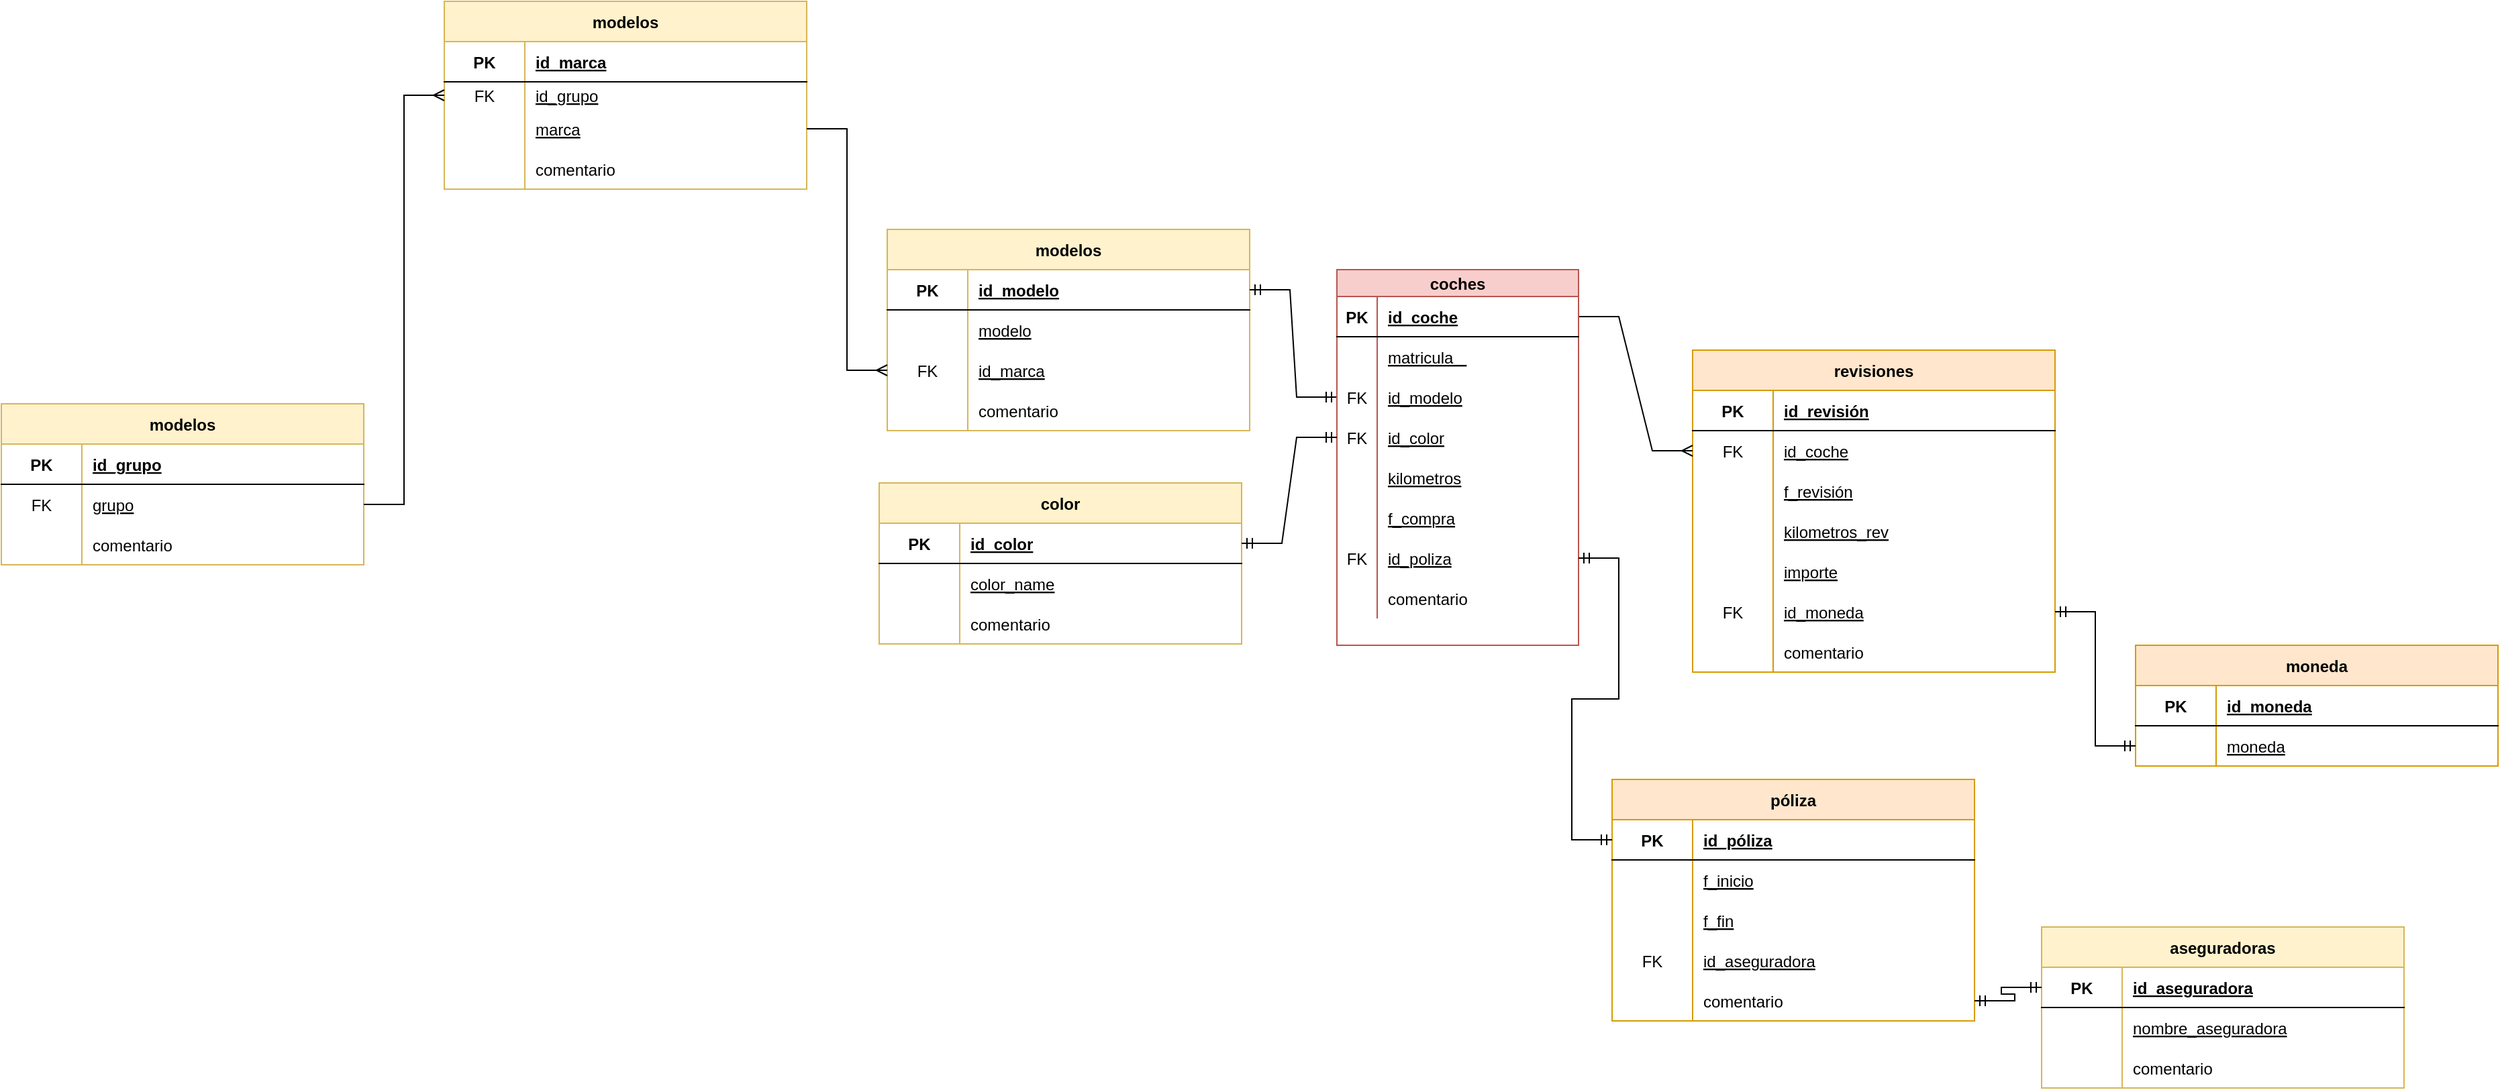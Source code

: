 <mxfile version="20.2.3" type="device"><diagram name="Copia de Normalizacion" id="_WmkuOKnKhJWioR3ZIyL"><mxGraphModel dx="2793" dy="1038" grid="1" gridSize="10" guides="1" tooltips="1" connect="1" arrows="1" fold="1" page="1" pageScale="1" pageWidth="827" pageHeight="1169" math="0" shadow="0"><root><mxCell id="mgACLLp7ZArKZGcDzGHT-0"/><mxCell id="mgACLLp7ZArKZGcDzGHT-1" parent="mgACLLp7ZArKZGcDzGHT-0"/><mxCell id="L0XKoTTrSOdQUF6mtFvi-30" value="color" style="shape=table;startSize=30;container=1;collapsible=1;childLayout=tableLayout;fixedRows=1;rowLines=0;fontStyle=1;align=center;resizeLast=1;fillColor=#fff2cc;strokeColor=#d6b656;" parent="mgACLLp7ZArKZGcDzGHT-1" vertex="1"><mxGeometry x="144" y="509" width="270" height="120" as="geometry"/></mxCell><mxCell id="L0XKoTTrSOdQUF6mtFvi-34" value="" style="shape=tableRow;horizontal=0;startSize=0;swimlaneHead=0;swimlaneBody=0;fillColor=none;collapsible=0;dropTarget=0;points=[[0,0.5],[1,0.5]];portConstraint=eastwest;top=0;left=0;right=0;bottom=1;" parent="L0XKoTTrSOdQUF6mtFvi-30" vertex="1"><mxGeometry y="30" width="270" height="30" as="geometry"/></mxCell><mxCell id="L0XKoTTrSOdQUF6mtFvi-35" value="PK" style="shape=partialRectangle;connectable=0;fillColor=none;top=0;left=0;bottom=0;right=0;fontStyle=1;overflow=hidden;" parent="L0XKoTTrSOdQUF6mtFvi-34" vertex="1"><mxGeometry width="60" height="30" as="geometry"><mxRectangle width="60" height="30" as="alternateBounds"/></mxGeometry></mxCell><mxCell id="L0XKoTTrSOdQUF6mtFvi-36" value="id_color" style="shape=partialRectangle;connectable=0;fillColor=none;top=0;left=0;bottom=0;right=0;align=left;spacingLeft=6;fontStyle=5;overflow=hidden;" parent="L0XKoTTrSOdQUF6mtFvi-34" vertex="1"><mxGeometry x="60" width="210" height="30" as="geometry"><mxRectangle width="210" height="30" as="alternateBounds"/></mxGeometry></mxCell><mxCell id="L0XKoTTrSOdQUF6mtFvi-40" value="" style="shape=tableRow;horizontal=0;startSize=0;swimlaneHead=0;swimlaneBody=0;fillColor=none;collapsible=0;dropTarget=0;points=[[0,0.5],[1,0.5]];portConstraint=eastwest;top=0;left=0;right=0;bottom=0;" parent="L0XKoTTrSOdQUF6mtFvi-30" vertex="1"><mxGeometry y="60" width="270" height="30" as="geometry"/></mxCell><mxCell id="L0XKoTTrSOdQUF6mtFvi-41" value="" style="shape=partialRectangle;connectable=0;fillColor=none;top=0;left=0;bottom=0;right=0;editable=1;overflow=hidden;" parent="L0XKoTTrSOdQUF6mtFvi-40" vertex="1"><mxGeometry width="60" height="30" as="geometry"><mxRectangle width="60" height="30" as="alternateBounds"/></mxGeometry></mxCell><mxCell id="L0XKoTTrSOdQUF6mtFvi-42" value="color_name" style="shape=partialRectangle;connectable=0;fillColor=none;top=0;left=0;bottom=0;right=0;align=left;spacingLeft=6;overflow=hidden;fontStyle=4" parent="L0XKoTTrSOdQUF6mtFvi-40" vertex="1"><mxGeometry x="60" width="210" height="30" as="geometry"><mxRectangle width="210" height="30" as="alternateBounds"/></mxGeometry></mxCell><mxCell id="xDDgiWjUsrIMmODp9lIr-46" value="" style="shape=tableRow;horizontal=0;startSize=0;swimlaneHead=0;swimlaneBody=0;fillColor=none;collapsible=0;dropTarget=0;points=[[0,0.5],[1,0.5]];portConstraint=eastwest;top=0;left=0;right=0;bottom=0;" parent="L0XKoTTrSOdQUF6mtFvi-30" vertex="1"><mxGeometry y="90" width="270" height="30" as="geometry"/></mxCell><mxCell id="xDDgiWjUsrIMmODp9lIr-47" value="" style="shape=partialRectangle;connectable=0;fillColor=none;top=0;left=0;bottom=0;right=0;editable=1;overflow=hidden;" parent="xDDgiWjUsrIMmODp9lIr-46" vertex="1"><mxGeometry width="60" height="30" as="geometry"><mxRectangle width="60" height="30" as="alternateBounds"/></mxGeometry></mxCell><mxCell id="xDDgiWjUsrIMmODp9lIr-48" value="comentario" style="shape=partialRectangle;connectable=0;fillColor=none;top=0;left=0;bottom=0;right=0;align=left;spacingLeft=6;overflow=hidden;fontStyle=0" parent="xDDgiWjUsrIMmODp9lIr-46" vertex="1"><mxGeometry x="60" width="210" height="30" as="geometry"><mxRectangle width="210" height="30" as="alternateBounds"/></mxGeometry></mxCell><mxCell id="L0XKoTTrSOdQUF6mtFvi-50" value="modelos" style="shape=table;startSize=30;container=1;collapsible=1;childLayout=tableLayout;fixedRows=1;rowLines=0;fontStyle=1;align=center;resizeLast=1;fillColor=#fff2cc;strokeColor=#d6b656;" parent="mgACLLp7ZArKZGcDzGHT-1" vertex="1"><mxGeometry x="150" y="320" width="270" height="150" as="geometry"/></mxCell><mxCell id="L0XKoTTrSOdQUF6mtFvi-54" value="" style="shape=tableRow;horizontal=0;startSize=0;swimlaneHead=0;swimlaneBody=0;fillColor=none;collapsible=0;dropTarget=0;points=[[0,0.5],[1,0.5]];portConstraint=eastwest;top=0;left=0;right=0;bottom=1;" parent="L0XKoTTrSOdQUF6mtFvi-50" vertex="1"><mxGeometry y="30" width="270" height="30" as="geometry"/></mxCell><mxCell id="L0XKoTTrSOdQUF6mtFvi-55" value="PK" style="shape=partialRectangle;connectable=0;fillColor=none;top=0;left=0;bottom=0;right=0;fontStyle=1;overflow=hidden;" parent="L0XKoTTrSOdQUF6mtFvi-54" vertex="1"><mxGeometry width="60" height="30" as="geometry"><mxRectangle width="60" height="30" as="alternateBounds"/></mxGeometry></mxCell><mxCell id="L0XKoTTrSOdQUF6mtFvi-56" value="id_modelo" style="shape=partialRectangle;connectable=0;fillColor=none;top=0;left=0;bottom=0;right=0;align=left;spacingLeft=6;fontStyle=5;overflow=hidden;" parent="L0XKoTTrSOdQUF6mtFvi-54" vertex="1"><mxGeometry x="60" width="210" height="30" as="geometry"><mxRectangle width="210" height="30" as="alternateBounds"/></mxGeometry></mxCell><mxCell id="xDDgiWjUsrIMmODp9lIr-20" value="" style="shape=tableRow;horizontal=0;startSize=0;swimlaneHead=0;swimlaneBody=0;fillColor=none;collapsible=0;dropTarget=0;points=[[0,0.5],[1,0.5]];portConstraint=eastwest;top=0;left=0;right=0;bottom=0;" parent="L0XKoTTrSOdQUF6mtFvi-50" vertex="1"><mxGeometry y="60" width="270" height="30" as="geometry"/></mxCell><mxCell id="xDDgiWjUsrIMmODp9lIr-21" value="" style="shape=partialRectangle;connectable=0;fillColor=none;top=0;left=0;bottom=0;right=0;editable=1;overflow=hidden;" parent="xDDgiWjUsrIMmODp9lIr-20" vertex="1"><mxGeometry width="60" height="30" as="geometry"><mxRectangle width="60" height="30" as="alternateBounds"/></mxGeometry></mxCell><mxCell id="xDDgiWjUsrIMmODp9lIr-22" value="modelo" style="shape=partialRectangle;connectable=0;fillColor=none;top=0;left=0;bottom=0;right=0;align=left;spacingLeft=6;overflow=hidden;fontStyle=4" parent="xDDgiWjUsrIMmODp9lIr-20" vertex="1"><mxGeometry x="60" width="210" height="30" as="geometry"><mxRectangle width="210" height="30" as="alternateBounds"/></mxGeometry></mxCell><mxCell id="L0XKoTTrSOdQUF6mtFvi-60" value="" style="shape=tableRow;horizontal=0;startSize=0;swimlaneHead=0;swimlaneBody=0;fillColor=none;collapsible=0;dropTarget=0;points=[[0,0.5],[1,0.5]];portConstraint=eastwest;top=0;left=0;right=0;bottom=0;" parent="L0XKoTTrSOdQUF6mtFvi-50" vertex="1"><mxGeometry y="90" width="270" height="30" as="geometry"/></mxCell><mxCell id="L0XKoTTrSOdQUF6mtFvi-61" value="FK" style="shape=partialRectangle;connectable=0;fillColor=none;top=0;left=0;bottom=0;right=0;editable=1;overflow=hidden;" parent="L0XKoTTrSOdQUF6mtFvi-60" vertex="1"><mxGeometry width="60" height="30" as="geometry"><mxRectangle width="60" height="30" as="alternateBounds"/></mxGeometry></mxCell><mxCell id="L0XKoTTrSOdQUF6mtFvi-62" value="id_marca" style="shape=partialRectangle;connectable=0;fillColor=none;top=0;left=0;bottom=0;right=0;align=left;spacingLeft=6;overflow=hidden;fontStyle=4" parent="L0XKoTTrSOdQUF6mtFvi-60" vertex="1"><mxGeometry x="60" width="210" height="30" as="geometry"><mxRectangle width="210" height="30" as="alternateBounds"/></mxGeometry></mxCell><mxCell id="L0XKoTTrSOdQUF6mtFvi-63" value="" style="shape=tableRow;horizontal=0;startSize=0;swimlaneHead=0;swimlaneBody=0;fillColor=none;collapsible=0;dropTarget=0;points=[[0,0.5],[1,0.5]];portConstraint=eastwest;top=0;left=0;right=0;bottom=0;" parent="L0XKoTTrSOdQUF6mtFvi-50" vertex="1"><mxGeometry y="120" width="270" height="30" as="geometry"/></mxCell><mxCell id="L0XKoTTrSOdQUF6mtFvi-64" value="" style="shape=partialRectangle;connectable=0;fillColor=none;top=0;left=0;bottom=0;right=0;editable=1;overflow=hidden;" parent="L0XKoTTrSOdQUF6mtFvi-63" vertex="1"><mxGeometry width="60" height="30" as="geometry"><mxRectangle width="60" height="30" as="alternateBounds"/></mxGeometry></mxCell><mxCell id="L0XKoTTrSOdQUF6mtFvi-65" value="comentario" style="shape=partialRectangle;connectable=0;fillColor=none;top=0;left=0;bottom=0;right=0;align=left;spacingLeft=6;overflow=hidden;fontStyle=0" parent="L0XKoTTrSOdQUF6mtFvi-63" vertex="1"><mxGeometry x="60" width="210" height="30" as="geometry"><mxRectangle width="210" height="30" as="alternateBounds"/></mxGeometry></mxCell><mxCell id="L0XKoTTrSOdQUF6mtFvi-72" value="revisiones" style="shape=table;startSize=30;container=1;collapsible=1;childLayout=tableLayout;fixedRows=1;rowLines=0;fontStyle=1;align=center;resizeLast=1;fillColor=#ffe6cc;strokeColor=#d79b00;" parent="mgACLLp7ZArKZGcDzGHT-1" vertex="1"><mxGeometry x="750" y="410" width="270" height="240" as="geometry"/></mxCell><mxCell id="L0XKoTTrSOdQUF6mtFvi-76" value="" style="shape=tableRow;horizontal=0;startSize=0;swimlaneHead=0;swimlaneBody=0;fillColor=none;collapsible=0;dropTarget=0;points=[[0,0.5],[1,0.5]];portConstraint=eastwest;top=0;left=0;right=0;bottom=1;" parent="L0XKoTTrSOdQUF6mtFvi-72" vertex="1"><mxGeometry y="30" width="270" height="30" as="geometry"/></mxCell><mxCell id="L0XKoTTrSOdQUF6mtFvi-77" value="PK" style="shape=partialRectangle;connectable=0;fillColor=none;top=0;left=0;bottom=0;right=0;fontStyle=1;overflow=hidden;" parent="L0XKoTTrSOdQUF6mtFvi-76" vertex="1"><mxGeometry width="60" height="30" as="geometry"><mxRectangle width="60" height="30" as="alternateBounds"/></mxGeometry></mxCell><mxCell id="L0XKoTTrSOdQUF6mtFvi-78" value="id_revisión" style="shape=partialRectangle;connectable=0;fillColor=none;top=0;left=0;bottom=0;right=0;align=left;spacingLeft=6;fontStyle=5;overflow=hidden;" parent="L0XKoTTrSOdQUF6mtFvi-76" vertex="1"><mxGeometry x="60" width="210" height="30" as="geometry"><mxRectangle width="210" height="30" as="alternateBounds"/></mxGeometry></mxCell><mxCell id="L0XKoTTrSOdQUF6mtFvi-85" value="" style="shape=tableRow;horizontal=0;startSize=0;swimlaneHead=0;swimlaneBody=0;fillColor=none;collapsible=0;dropTarget=0;points=[[0,0.5],[1,0.5]];portConstraint=eastwest;top=0;left=0;right=0;bottom=0;" parent="L0XKoTTrSOdQUF6mtFvi-72" vertex="1"><mxGeometry y="60" width="270" height="30" as="geometry"/></mxCell><mxCell id="L0XKoTTrSOdQUF6mtFvi-86" value="FK" style="shape=partialRectangle;connectable=0;fillColor=none;top=0;left=0;bottom=0;right=0;editable=1;overflow=hidden;" parent="L0XKoTTrSOdQUF6mtFvi-85" vertex="1"><mxGeometry width="60" height="30" as="geometry"><mxRectangle width="60" height="30" as="alternateBounds"/></mxGeometry></mxCell><mxCell id="L0XKoTTrSOdQUF6mtFvi-87" value="id_coche" style="shape=partialRectangle;connectable=0;fillColor=none;top=0;left=0;bottom=0;right=0;align=left;spacingLeft=6;overflow=hidden;fontStyle=4" parent="L0XKoTTrSOdQUF6mtFvi-85" vertex="1"><mxGeometry x="60" width="210" height="30" as="geometry"><mxRectangle width="210" height="30" as="alternateBounds"/></mxGeometry></mxCell><mxCell id="VM60FO7p7D8QWxrHwOxH-0" value="" style="shape=tableRow;horizontal=0;startSize=0;swimlaneHead=0;swimlaneBody=0;fillColor=none;collapsible=0;dropTarget=0;points=[[0,0.5],[1,0.5]];portConstraint=eastwest;top=0;left=0;right=0;bottom=0;" parent="L0XKoTTrSOdQUF6mtFvi-72" vertex="1"><mxGeometry y="90" width="270" height="30" as="geometry"/></mxCell><mxCell id="VM60FO7p7D8QWxrHwOxH-1" value="" style="shape=partialRectangle;connectable=0;fillColor=none;top=0;left=0;bottom=0;right=0;editable=1;overflow=hidden;" parent="VM60FO7p7D8QWxrHwOxH-0" vertex="1"><mxGeometry width="60" height="30" as="geometry"><mxRectangle width="60" height="30" as="alternateBounds"/></mxGeometry></mxCell><mxCell id="VM60FO7p7D8QWxrHwOxH-2" value="f_revisión" style="shape=partialRectangle;connectable=0;fillColor=none;top=0;left=0;bottom=0;right=0;align=left;spacingLeft=6;overflow=hidden;fontStyle=4" parent="VM60FO7p7D8QWxrHwOxH-0" vertex="1"><mxGeometry x="60" width="210" height="30" as="geometry"><mxRectangle width="210" height="30" as="alternateBounds"/></mxGeometry></mxCell><mxCell id="L0XKoTTrSOdQUF6mtFvi-88" value="" style="shape=tableRow;horizontal=0;startSize=0;swimlaneHead=0;swimlaneBody=0;fillColor=none;collapsible=0;dropTarget=0;points=[[0,0.5],[1,0.5]];portConstraint=eastwest;top=0;left=0;right=0;bottom=0;" parent="L0XKoTTrSOdQUF6mtFvi-72" vertex="1"><mxGeometry y="120" width="270" height="30" as="geometry"/></mxCell><mxCell id="L0XKoTTrSOdQUF6mtFvi-89" value="" style="shape=partialRectangle;connectable=0;fillColor=none;top=0;left=0;bottom=0;right=0;editable=1;overflow=hidden;" parent="L0XKoTTrSOdQUF6mtFvi-88" vertex="1"><mxGeometry width="60" height="30" as="geometry"><mxRectangle width="60" height="30" as="alternateBounds"/></mxGeometry></mxCell><mxCell id="L0XKoTTrSOdQUF6mtFvi-90" value="kilometros_rev" style="shape=partialRectangle;connectable=0;fillColor=none;top=0;left=0;bottom=0;right=0;align=left;spacingLeft=6;overflow=hidden;fontStyle=4" parent="L0XKoTTrSOdQUF6mtFvi-88" vertex="1"><mxGeometry x="60" width="210" height="30" as="geometry"><mxRectangle width="210" height="30" as="alternateBounds"/></mxGeometry></mxCell><mxCell id="x4ZaT8txTzSUb9kKzx9m-49" value="" style="shape=tableRow;horizontal=0;startSize=0;swimlaneHead=0;swimlaneBody=0;fillColor=none;collapsible=0;dropTarget=0;points=[[0,0.5],[1,0.5]];portConstraint=eastwest;top=0;left=0;right=0;bottom=0;" parent="L0XKoTTrSOdQUF6mtFvi-72" vertex="1"><mxGeometry y="150" width="270" height="30" as="geometry"/></mxCell><mxCell id="x4ZaT8txTzSUb9kKzx9m-50" value="" style="shape=partialRectangle;connectable=0;fillColor=none;top=0;left=0;bottom=0;right=0;editable=1;overflow=hidden;" parent="x4ZaT8txTzSUb9kKzx9m-49" vertex="1"><mxGeometry width="60" height="30" as="geometry"><mxRectangle width="60" height="30" as="alternateBounds"/></mxGeometry></mxCell><mxCell id="x4ZaT8txTzSUb9kKzx9m-51" value="importe" style="shape=partialRectangle;connectable=0;fillColor=none;top=0;left=0;bottom=0;right=0;align=left;spacingLeft=6;overflow=hidden;fontStyle=4" parent="x4ZaT8txTzSUb9kKzx9m-49" vertex="1"><mxGeometry x="60" width="210" height="30" as="geometry"><mxRectangle width="210" height="30" as="alternateBounds"/></mxGeometry></mxCell><mxCell id="x4ZaT8txTzSUb9kKzx9m-52" value="" style="shape=tableRow;horizontal=0;startSize=0;swimlaneHead=0;swimlaneBody=0;fillColor=none;collapsible=0;dropTarget=0;points=[[0,0.5],[1,0.5]];portConstraint=eastwest;top=0;left=0;right=0;bottom=0;" parent="L0XKoTTrSOdQUF6mtFvi-72" vertex="1"><mxGeometry y="180" width="270" height="30" as="geometry"/></mxCell><mxCell id="x4ZaT8txTzSUb9kKzx9m-53" value="FK" style="shape=partialRectangle;connectable=0;fillColor=none;top=0;left=0;bottom=0;right=0;editable=1;overflow=hidden;" parent="x4ZaT8txTzSUb9kKzx9m-52" vertex="1"><mxGeometry width="60" height="30" as="geometry"><mxRectangle width="60" height="30" as="alternateBounds"/></mxGeometry></mxCell><mxCell id="x4ZaT8txTzSUb9kKzx9m-54" value="id_moneda" style="shape=partialRectangle;connectable=0;fillColor=none;top=0;left=0;bottom=0;right=0;align=left;spacingLeft=6;overflow=hidden;fontStyle=4" parent="x4ZaT8txTzSUb9kKzx9m-52" vertex="1"><mxGeometry x="60" width="210" height="30" as="geometry"><mxRectangle width="210" height="30" as="alternateBounds"/></mxGeometry></mxCell><mxCell id="xDDgiWjUsrIMmODp9lIr-55" value="" style="shape=tableRow;horizontal=0;startSize=0;swimlaneHead=0;swimlaneBody=0;fillColor=none;collapsible=0;dropTarget=0;points=[[0,0.5],[1,0.5]];portConstraint=eastwest;top=0;left=0;right=0;bottom=0;" parent="L0XKoTTrSOdQUF6mtFvi-72" vertex="1"><mxGeometry y="210" width="270" height="30" as="geometry"/></mxCell><mxCell id="xDDgiWjUsrIMmODp9lIr-56" value="" style="shape=partialRectangle;connectable=0;fillColor=none;top=0;left=0;bottom=0;right=0;editable=1;overflow=hidden;" parent="xDDgiWjUsrIMmODp9lIr-55" vertex="1"><mxGeometry width="60" height="30" as="geometry"><mxRectangle width="60" height="30" as="alternateBounds"/></mxGeometry></mxCell><mxCell id="xDDgiWjUsrIMmODp9lIr-57" value="comentario" style="shape=partialRectangle;connectable=0;fillColor=none;top=0;left=0;bottom=0;right=0;align=left;spacingLeft=6;overflow=hidden;fontStyle=0" parent="xDDgiWjUsrIMmODp9lIr-55" vertex="1"><mxGeometry x="60" width="210" height="30" as="geometry"><mxRectangle width="210" height="30" as="alternateBounds"/></mxGeometry></mxCell><mxCell id="x4ZaT8txTzSUb9kKzx9m-1" value="póliza" style="shape=table;startSize=30;container=1;collapsible=1;childLayout=tableLayout;fixedRows=1;rowLines=0;fontStyle=1;align=center;resizeLast=1;fillColor=#ffe6cc;strokeColor=#d79b00;" parent="mgACLLp7ZArKZGcDzGHT-1" vertex="1"><mxGeometry x="690" y="730" width="270" height="180" as="geometry"/></mxCell><mxCell id="x4ZaT8txTzSUb9kKzx9m-5" value="" style="shape=tableRow;horizontal=0;startSize=0;swimlaneHead=0;swimlaneBody=0;fillColor=none;collapsible=0;dropTarget=0;points=[[0,0.5],[1,0.5]];portConstraint=eastwest;top=0;left=0;right=0;bottom=1;" parent="x4ZaT8txTzSUb9kKzx9m-1" vertex="1"><mxGeometry y="30" width="270" height="30" as="geometry"/></mxCell><mxCell id="x4ZaT8txTzSUb9kKzx9m-6" value="PK" style="shape=partialRectangle;connectable=0;fillColor=none;top=0;left=0;bottom=0;right=0;fontStyle=1;overflow=hidden;" parent="x4ZaT8txTzSUb9kKzx9m-5" vertex="1"><mxGeometry width="60" height="30" as="geometry"><mxRectangle width="60" height="30" as="alternateBounds"/></mxGeometry></mxCell><mxCell id="x4ZaT8txTzSUb9kKzx9m-7" value="id_póliza" style="shape=partialRectangle;connectable=0;fillColor=none;top=0;left=0;bottom=0;right=0;align=left;spacingLeft=6;fontStyle=5;overflow=hidden;" parent="x4ZaT8txTzSUb9kKzx9m-5" vertex="1"><mxGeometry x="60" width="210" height="30" as="geometry"><mxRectangle width="210" height="30" as="alternateBounds"/></mxGeometry></mxCell><mxCell id="x4ZaT8txTzSUb9kKzx9m-8" value="" style="shape=tableRow;horizontal=0;startSize=0;swimlaneHead=0;swimlaneBody=0;fillColor=none;collapsible=0;dropTarget=0;points=[[0,0.5],[1,0.5]];portConstraint=eastwest;top=0;left=0;right=0;bottom=0;" parent="x4ZaT8txTzSUb9kKzx9m-1" vertex="1"><mxGeometry y="60" width="270" height="30" as="geometry"/></mxCell><mxCell id="x4ZaT8txTzSUb9kKzx9m-9" value="" style="shape=partialRectangle;connectable=0;fillColor=none;top=0;left=0;bottom=0;right=0;editable=1;overflow=hidden;" parent="x4ZaT8txTzSUb9kKzx9m-8" vertex="1"><mxGeometry width="60" height="30" as="geometry"><mxRectangle width="60" height="30" as="alternateBounds"/></mxGeometry></mxCell><mxCell id="x4ZaT8txTzSUb9kKzx9m-10" value="f_inicio" style="shape=partialRectangle;connectable=0;fillColor=none;top=0;left=0;bottom=0;right=0;align=left;spacingLeft=6;overflow=hidden;fontStyle=4" parent="x4ZaT8txTzSUb9kKzx9m-8" vertex="1"><mxGeometry x="60" width="210" height="30" as="geometry"><mxRectangle width="210" height="30" as="alternateBounds"/></mxGeometry></mxCell><mxCell id="x4ZaT8txTzSUb9kKzx9m-11" value="" style="shape=tableRow;horizontal=0;startSize=0;swimlaneHead=0;swimlaneBody=0;fillColor=none;collapsible=0;dropTarget=0;points=[[0,0.5],[1,0.5]];portConstraint=eastwest;top=0;left=0;right=0;bottom=0;" parent="x4ZaT8txTzSUb9kKzx9m-1" vertex="1"><mxGeometry y="90" width="270" height="30" as="geometry"/></mxCell><mxCell id="x4ZaT8txTzSUb9kKzx9m-12" value="" style="shape=partialRectangle;connectable=0;fillColor=none;top=0;left=0;bottom=0;right=0;editable=1;overflow=hidden;" parent="x4ZaT8txTzSUb9kKzx9m-11" vertex="1"><mxGeometry width="60" height="30" as="geometry"><mxRectangle width="60" height="30" as="alternateBounds"/></mxGeometry></mxCell><mxCell id="x4ZaT8txTzSUb9kKzx9m-13" value="f_fin" style="shape=partialRectangle;connectable=0;fillColor=none;top=0;left=0;bottom=0;right=0;align=left;spacingLeft=6;overflow=hidden;fontStyle=4" parent="x4ZaT8txTzSUb9kKzx9m-11" vertex="1"><mxGeometry x="60" width="210" height="30" as="geometry"><mxRectangle width="210" height="30" as="alternateBounds"/></mxGeometry></mxCell><mxCell id="xDDgiWjUsrIMmODp9lIr-49" value="" style="shape=tableRow;horizontal=0;startSize=0;swimlaneHead=0;swimlaneBody=0;fillColor=none;collapsible=0;dropTarget=0;points=[[0,0.5],[1,0.5]];portConstraint=eastwest;top=0;left=0;right=0;bottom=0;" parent="x4ZaT8txTzSUb9kKzx9m-1" vertex="1"><mxGeometry y="120" width="270" height="30" as="geometry"/></mxCell><mxCell id="xDDgiWjUsrIMmODp9lIr-50" value="FK" style="shape=partialRectangle;connectable=0;fillColor=none;top=0;left=0;bottom=0;right=0;editable=1;overflow=hidden;" parent="xDDgiWjUsrIMmODp9lIr-49" vertex="1"><mxGeometry width="60" height="30" as="geometry"><mxRectangle width="60" height="30" as="alternateBounds"/></mxGeometry></mxCell><mxCell id="xDDgiWjUsrIMmODp9lIr-51" value="id_aseguradora" style="shape=partialRectangle;connectable=0;fillColor=none;top=0;left=0;bottom=0;right=0;align=left;spacingLeft=6;overflow=hidden;fontStyle=4" parent="xDDgiWjUsrIMmODp9lIr-49" vertex="1"><mxGeometry x="60" width="210" height="30" as="geometry"><mxRectangle width="210" height="30" as="alternateBounds"/></mxGeometry></mxCell><mxCell id="x4ZaT8txTzSUb9kKzx9m-14" value="" style="shape=tableRow;horizontal=0;startSize=0;swimlaneHead=0;swimlaneBody=0;fillColor=none;collapsible=0;dropTarget=0;points=[[0,0.5],[1,0.5]];portConstraint=eastwest;top=0;left=0;right=0;bottom=0;" parent="x4ZaT8txTzSUb9kKzx9m-1" vertex="1"><mxGeometry y="150" width="270" height="30" as="geometry"/></mxCell><mxCell id="x4ZaT8txTzSUb9kKzx9m-15" value="" style="shape=partialRectangle;connectable=0;fillColor=none;top=0;left=0;bottom=0;right=0;editable=1;overflow=hidden;" parent="x4ZaT8txTzSUb9kKzx9m-14" vertex="1"><mxGeometry width="60" height="30" as="geometry"><mxRectangle width="60" height="30" as="alternateBounds"/></mxGeometry></mxCell><mxCell id="x4ZaT8txTzSUb9kKzx9m-16" value="comentario" style="shape=partialRectangle;connectable=0;fillColor=none;top=0;left=0;bottom=0;right=0;align=left;spacingLeft=6;overflow=hidden;fontStyle=0" parent="x4ZaT8txTzSUb9kKzx9m-14" vertex="1"><mxGeometry x="60" width="210" height="30" as="geometry"><mxRectangle width="210" height="30" as="alternateBounds"/></mxGeometry></mxCell><mxCell id="x4ZaT8txTzSUb9kKzx9m-28" value="aseguradoras" style="shape=table;startSize=30;container=1;collapsible=1;childLayout=tableLayout;fixedRows=1;rowLines=0;fontStyle=1;align=center;resizeLast=1;fillColor=#fff2cc;strokeColor=#d6b656;" parent="mgACLLp7ZArKZGcDzGHT-1" vertex="1"><mxGeometry x="1010" y="840" width="270" height="120" as="geometry"/></mxCell><mxCell id="x4ZaT8txTzSUb9kKzx9m-32" value="" style="shape=tableRow;horizontal=0;startSize=0;swimlaneHead=0;swimlaneBody=0;fillColor=none;collapsible=0;dropTarget=0;points=[[0,0.5],[1,0.5]];portConstraint=eastwest;top=0;left=0;right=0;bottom=1;" parent="x4ZaT8txTzSUb9kKzx9m-28" vertex="1"><mxGeometry y="30" width="270" height="30" as="geometry"/></mxCell><mxCell id="x4ZaT8txTzSUb9kKzx9m-33" value="PK" style="shape=partialRectangle;connectable=0;fillColor=none;top=0;left=0;bottom=0;right=0;fontStyle=1;overflow=hidden;" parent="x4ZaT8txTzSUb9kKzx9m-32" vertex="1"><mxGeometry width="60" height="30" as="geometry"><mxRectangle width="60" height="30" as="alternateBounds"/></mxGeometry></mxCell><mxCell id="x4ZaT8txTzSUb9kKzx9m-34" value="id_aseguradora" style="shape=partialRectangle;connectable=0;fillColor=none;top=0;left=0;bottom=0;right=0;align=left;spacingLeft=6;fontStyle=5;overflow=hidden;" parent="x4ZaT8txTzSUb9kKzx9m-32" vertex="1"><mxGeometry x="60" width="210" height="30" as="geometry"><mxRectangle width="210" height="30" as="alternateBounds"/></mxGeometry></mxCell><mxCell id="x4ZaT8txTzSUb9kKzx9m-35" value="" style="shape=tableRow;horizontal=0;startSize=0;swimlaneHead=0;swimlaneBody=0;fillColor=none;collapsible=0;dropTarget=0;points=[[0,0.5],[1,0.5]];portConstraint=eastwest;top=0;left=0;right=0;bottom=0;" parent="x4ZaT8txTzSUb9kKzx9m-28" vertex="1"><mxGeometry y="60" width="270" height="30" as="geometry"/></mxCell><mxCell id="x4ZaT8txTzSUb9kKzx9m-36" value="" style="shape=partialRectangle;connectable=0;fillColor=none;top=0;left=0;bottom=0;right=0;editable=1;overflow=hidden;" parent="x4ZaT8txTzSUb9kKzx9m-35" vertex="1"><mxGeometry width="60" height="30" as="geometry"><mxRectangle width="60" height="30" as="alternateBounds"/></mxGeometry></mxCell><mxCell id="x4ZaT8txTzSUb9kKzx9m-37" value="nombre_aseguradora" style="shape=partialRectangle;connectable=0;fillColor=none;top=0;left=0;bottom=0;right=0;align=left;spacingLeft=6;overflow=hidden;fontStyle=4" parent="x4ZaT8txTzSUb9kKzx9m-35" vertex="1"><mxGeometry x="60" width="210" height="30" as="geometry"><mxRectangle width="210" height="30" as="alternateBounds"/></mxGeometry></mxCell><mxCell id="xDDgiWjUsrIMmODp9lIr-61" value="" style="shape=tableRow;horizontal=0;startSize=0;swimlaneHead=0;swimlaneBody=0;fillColor=none;collapsible=0;dropTarget=0;points=[[0,0.5],[1,0.5]];portConstraint=eastwest;top=0;left=0;right=0;bottom=0;" parent="x4ZaT8txTzSUb9kKzx9m-28" vertex="1"><mxGeometry y="90" width="270" height="30" as="geometry"/></mxCell><mxCell id="xDDgiWjUsrIMmODp9lIr-62" value="" style="shape=partialRectangle;connectable=0;fillColor=none;top=0;left=0;bottom=0;right=0;editable=1;overflow=hidden;" parent="xDDgiWjUsrIMmODp9lIr-61" vertex="1"><mxGeometry width="60" height="30" as="geometry"><mxRectangle width="60" height="30" as="alternateBounds"/></mxGeometry></mxCell><mxCell id="xDDgiWjUsrIMmODp9lIr-63" value="comentario" style="shape=partialRectangle;connectable=0;fillColor=none;top=0;left=0;bottom=0;right=0;align=left;spacingLeft=6;overflow=hidden;fontStyle=0" parent="xDDgiWjUsrIMmODp9lIr-61" vertex="1"><mxGeometry x="60" width="210" height="30" as="geometry"><mxRectangle width="210" height="30" as="alternateBounds"/></mxGeometry></mxCell><mxCell id="x4ZaT8txTzSUb9kKzx9m-61" value="moneda" style="shape=table;startSize=30;container=1;collapsible=1;childLayout=tableLayout;fixedRows=1;rowLines=0;fontStyle=1;align=center;resizeLast=1;fillColor=#ffe6cc;strokeColor=#d79b00;" parent="mgACLLp7ZArKZGcDzGHT-1" vertex="1"><mxGeometry x="1080" y="630" width="270" height="90" as="geometry"/></mxCell><mxCell id="x4ZaT8txTzSUb9kKzx9m-62" value="" style="shape=tableRow;horizontal=0;startSize=0;swimlaneHead=0;swimlaneBody=0;fillColor=none;collapsible=0;dropTarget=0;points=[[0,0.5],[1,0.5]];portConstraint=eastwest;top=0;left=0;right=0;bottom=1;" parent="x4ZaT8txTzSUb9kKzx9m-61" vertex="1"><mxGeometry y="30" width="270" height="30" as="geometry"/></mxCell><mxCell id="x4ZaT8txTzSUb9kKzx9m-63" value="PK" style="shape=partialRectangle;connectable=0;fillColor=none;top=0;left=0;bottom=0;right=0;fontStyle=1;overflow=hidden;" parent="x4ZaT8txTzSUb9kKzx9m-62" vertex="1"><mxGeometry width="60" height="30" as="geometry"><mxRectangle width="60" height="30" as="alternateBounds"/></mxGeometry></mxCell><mxCell id="x4ZaT8txTzSUb9kKzx9m-64" value="id_moneda" style="shape=partialRectangle;connectable=0;fillColor=none;top=0;left=0;bottom=0;right=0;align=left;spacingLeft=6;fontStyle=5;overflow=hidden;" parent="x4ZaT8txTzSUb9kKzx9m-62" vertex="1"><mxGeometry x="60" width="210" height="30" as="geometry"><mxRectangle width="210" height="30" as="alternateBounds"/></mxGeometry></mxCell><mxCell id="x4ZaT8txTzSUb9kKzx9m-65" value="" style="shape=tableRow;horizontal=0;startSize=0;swimlaneHead=0;swimlaneBody=0;fillColor=none;collapsible=0;dropTarget=0;points=[[0,0.5],[1,0.5]];portConstraint=eastwest;top=0;left=0;right=0;bottom=0;" parent="x4ZaT8txTzSUb9kKzx9m-61" vertex="1"><mxGeometry y="60" width="270" height="30" as="geometry"/></mxCell><mxCell id="x4ZaT8txTzSUb9kKzx9m-66" value="" style="shape=partialRectangle;connectable=0;fillColor=none;top=0;left=0;bottom=0;right=0;editable=1;overflow=hidden;" parent="x4ZaT8txTzSUb9kKzx9m-65" vertex="1"><mxGeometry width="60" height="30" as="geometry"><mxRectangle width="60" height="30" as="alternateBounds"/></mxGeometry></mxCell><mxCell id="x4ZaT8txTzSUb9kKzx9m-67" value="moneda" style="shape=partialRectangle;connectable=0;fillColor=none;top=0;left=0;bottom=0;right=0;align=left;spacingLeft=6;overflow=hidden;fontStyle=4" parent="x4ZaT8txTzSUb9kKzx9m-65" vertex="1"><mxGeometry x="60" width="210" height="30" as="geometry"><mxRectangle width="210" height="30" as="alternateBounds"/></mxGeometry></mxCell><mxCell id="x4ZaT8txTzSUb9kKzx9m-92" value="" style="shape=tableRow;horizontal=0;startSize=0;swimlaneHead=0;swimlaneBody=0;fillColor=none;collapsible=0;dropTarget=0;points=[[0,0.5],[1,0.5]];portConstraint=eastwest;top=0;left=0;right=0;bottom=0;" parent="mgACLLp7ZArKZGcDzGHT-1" vertex="1"><mxGeometry x="440" y="554" width="270" height="30" as="geometry"/></mxCell><mxCell id="x4ZaT8txTzSUb9kKzx9m-95" value="" style="shape=tableRow;horizontal=0;startSize=0;swimlaneHead=0;swimlaneBody=0;fillColor=none;collapsible=0;dropTarget=0;points=[[0,0.5],[1,0.5]];portConstraint=eastwest;top=0;left=0;right=0;bottom=0;" parent="mgACLLp7ZArKZGcDzGHT-1" vertex="1"><mxGeometry x="440" y="530" width="270" height="30" as="geometry"/></mxCell><mxCell id="x4ZaT8txTzSUb9kKzx9m-125" value="" style="edgeStyle=entityRelationEdgeStyle;fontSize=12;html=1;endArrow=ERmandOne;startArrow=ERmandOne;rounded=0;exitX=1;exitY=0.5;exitDx=0;exitDy=0;" parent="mgACLLp7ZArKZGcDzGHT-1" source="x4ZaT8txTzSUb9kKzx9m-14" target="x4ZaT8txTzSUb9kKzx9m-32" edge="1"><mxGeometry width="100" height="100" relative="1" as="geometry"><mxPoint x="1080" y="870" as="sourcePoint"/><mxPoint x="1180" y="770" as="targetPoint"/></mxGeometry></mxCell><mxCell id="x4ZaT8txTzSUb9kKzx9m-127" value="" style="edgeStyle=entityRelationEdgeStyle;fontSize=12;html=1;endArrow=ERmandOne;startArrow=ERmandOne;rounded=0;entryX=1;entryY=0.5;entryDx=0;entryDy=0;exitX=0;exitY=0.5;exitDx=0;exitDy=0;" parent="mgACLLp7ZArKZGcDzGHT-1" source="x4ZaT8txTzSUb9kKzx9m-65" target="x4ZaT8txTzSUb9kKzx9m-52" edge="1"><mxGeometry width="100" height="100" relative="1" as="geometry"><mxPoint x="1190" y="600" as="sourcePoint"/><mxPoint x="1290" y="500" as="targetPoint"/></mxGeometry></mxCell><mxCell id="x4ZaT8txTzSUb9kKzx9m-130" value="" style="edgeStyle=entityRelationEdgeStyle;fontSize=12;html=1;endArrow=ERmany;rounded=0;entryX=0;entryY=0.5;entryDx=0;entryDy=0;exitX=1;exitY=0.5;exitDx=0;exitDy=0;" parent="mgACLLp7ZArKZGcDzGHT-1" source="VM60FO7p7D8QWxrHwOxH-7" target="L0XKoTTrSOdQUF6mtFvi-85" edge="1"><mxGeometry width="100" height="100" relative="1" as="geometry"><mxPoint x="710" y="395" as="sourcePoint"/><mxPoint x="810" y="395" as="targetPoint"/></mxGeometry></mxCell><mxCell id="x4ZaT8txTzSUb9kKzx9m-131" value="" style="edgeStyle=entityRelationEdgeStyle;fontSize=12;html=1;endArrow=ERmandOne;startArrow=ERmandOne;rounded=0;entryX=0;entryY=0.5;entryDx=0;entryDy=0;exitX=1;exitY=0.5;exitDx=0;exitDy=0;" parent="mgACLLp7ZArKZGcDzGHT-1" source="L0XKoTTrSOdQUF6mtFvi-54" target="VM60FO7p7D8QWxrHwOxH-13" edge="1"><mxGeometry width="100" height="100" relative="1" as="geometry"><mxPoint x="180" y="915" as="sourcePoint"/><mxPoint x="440" y="425" as="targetPoint"/></mxGeometry></mxCell><mxCell id="VM60FO7p7D8QWxrHwOxH-6" value="coches" style="shape=table;startSize=20;container=1;collapsible=1;childLayout=tableLayout;fixedRows=1;rowLines=0;fontStyle=1;align=center;resizeLast=1;fillColor=#f8cecc;strokeColor=#b85450;" parent="mgACLLp7ZArKZGcDzGHT-1" vertex="1"><mxGeometry x="485" y="350" width="180" height="280" as="geometry"/></mxCell><mxCell id="VM60FO7p7D8QWxrHwOxH-7" value="" style="shape=tableRow;horizontal=0;startSize=0;swimlaneHead=0;swimlaneBody=0;fillColor=none;collapsible=0;dropTarget=0;points=[[0,0.5],[1,0.5]];portConstraint=eastwest;top=0;left=0;right=0;bottom=1;" parent="VM60FO7p7D8QWxrHwOxH-6" vertex="1"><mxGeometry y="20" width="180" height="30" as="geometry"/></mxCell><mxCell id="VM60FO7p7D8QWxrHwOxH-8" value="PK" style="shape=partialRectangle;connectable=0;fillColor=none;top=0;left=0;bottom=0;right=0;fontStyle=1;overflow=hidden;" parent="VM60FO7p7D8QWxrHwOxH-7" vertex="1"><mxGeometry width="30" height="30" as="geometry"><mxRectangle width="30" height="30" as="alternateBounds"/></mxGeometry></mxCell><mxCell id="VM60FO7p7D8QWxrHwOxH-9" value="id_coche" style="shape=partialRectangle;connectable=0;fillColor=none;top=0;left=0;bottom=0;right=0;align=left;spacingLeft=6;fontStyle=5;overflow=hidden;" parent="VM60FO7p7D8QWxrHwOxH-7" vertex="1"><mxGeometry x="30" width="150" height="30" as="geometry"><mxRectangle width="150" height="30" as="alternateBounds"/></mxGeometry></mxCell><mxCell id="VM60FO7p7D8QWxrHwOxH-10" value="" style="shape=tableRow;horizontal=0;startSize=0;swimlaneHead=0;swimlaneBody=0;fillColor=none;collapsible=0;dropTarget=0;points=[[0,0.5],[1,0.5]];portConstraint=eastwest;top=0;left=0;right=0;bottom=0;" parent="VM60FO7p7D8QWxrHwOxH-6" vertex="1"><mxGeometry y="50" width="180" height="30" as="geometry"/></mxCell><mxCell id="VM60FO7p7D8QWxrHwOxH-11" value="" style="shape=partialRectangle;connectable=0;fillColor=none;top=0;left=0;bottom=0;right=0;editable=1;overflow=hidden;" parent="VM60FO7p7D8QWxrHwOxH-10" vertex="1"><mxGeometry width="30" height="30" as="geometry"><mxRectangle width="30" height="30" as="alternateBounds"/></mxGeometry></mxCell><mxCell id="VM60FO7p7D8QWxrHwOxH-12" value="matricula   " style="shape=partialRectangle;connectable=0;fillColor=none;top=0;left=0;bottom=0;right=0;align=left;spacingLeft=6;overflow=hidden;fontStyle=4" parent="VM60FO7p7D8QWxrHwOxH-10" vertex="1"><mxGeometry x="30" width="150" height="30" as="geometry"><mxRectangle width="150" height="30" as="alternateBounds"/></mxGeometry></mxCell><mxCell id="VM60FO7p7D8QWxrHwOxH-13" value="" style="shape=tableRow;horizontal=0;startSize=0;swimlaneHead=0;swimlaneBody=0;fillColor=none;collapsible=0;dropTarget=0;points=[[0,0.5],[1,0.5]];portConstraint=eastwest;top=0;left=0;right=0;bottom=0;" parent="VM60FO7p7D8QWxrHwOxH-6" vertex="1"><mxGeometry y="80" width="180" height="30" as="geometry"/></mxCell><mxCell id="VM60FO7p7D8QWxrHwOxH-14" value="FK" style="shape=partialRectangle;connectable=0;fillColor=none;top=0;left=0;bottom=0;right=0;editable=1;overflow=hidden;" parent="VM60FO7p7D8QWxrHwOxH-13" vertex="1"><mxGeometry width="30" height="30" as="geometry"><mxRectangle width="30" height="30" as="alternateBounds"/></mxGeometry></mxCell><mxCell id="VM60FO7p7D8QWxrHwOxH-15" value="id_modelo" style="shape=partialRectangle;connectable=0;fillColor=none;top=0;left=0;bottom=0;right=0;align=left;spacingLeft=6;overflow=hidden;fontStyle=4" parent="VM60FO7p7D8QWxrHwOxH-13" vertex="1"><mxGeometry x="30" width="150" height="30" as="geometry"><mxRectangle width="150" height="30" as="alternateBounds"/></mxGeometry></mxCell><mxCell id="VM60FO7p7D8QWxrHwOxH-16" value="" style="shape=tableRow;horizontal=0;startSize=0;swimlaneHead=0;swimlaneBody=0;fillColor=none;collapsible=0;dropTarget=0;points=[[0,0.5],[1,0.5]];portConstraint=eastwest;top=0;left=0;right=0;bottom=0;" parent="VM60FO7p7D8QWxrHwOxH-6" vertex="1"><mxGeometry y="110" width="180" height="30" as="geometry"/></mxCell><mxCell id="VM60FO7p7D8QWxrHwOxH-17" value="FK" style="shape=partialRectangle;connectable=0;fillColor=none;top=0;left=0;bottom=0;right=0;editable=1;overflow=hidden;" parent="VM60FO7p7D8QWxrHwOxH-16" vertex="1"><mxGeometry width="30" height="30" as="geometry"><mxRectangle width="30" height="30" as="alternateBounds"/></mxGeometry></mxCell><mxCell id="VM60FO7p7D8QWxrHwOxH-18" value="id_color" style="shape=partialRectangle;connectable=0;fillColor=none;top=0;left=0;bottom=0;right=0;align=left;spacingLeft=6;overflow=hidden;fontStyle=4" parent="VM60FO7p7D8QWxrHwOxH-16" vertex="1"><mxGeometry x="30" width="150" height="30" as="geometry"><mxRectangle width="150" height="30" as="alternateBounds"/></mxGeometry></mxCell><mxCell id="VM60FO7p7D8QWxrHwOxH-19" value="" style="shape=tableRow;horizontal=0;startSize=0;swimlaneHead=0;swimlaneBody=0;fillColor=none;collapsible=0;dropTarget=0;points=[[0,0.5],[1,0.5]];portConstraint=eastwest;top=0;left=0;right=0;bottom=0;" parent="VM60FO7p7D8QWxrHwOxH-6" vertex="1"><mxGeometry y="140" width="180" height="30" as="geometry"/></mxCell><mxCell id="VM60FO7p7D8QWxrHwOxH-20" value="" style="shape=partialRectangle;connectable=0;fillColor=none;top=0;left=0;bottom=0;right=0;editable=1;overflow=hidden;" parent="VM60FO7p7D8QWxrHwOxH-19" vertex="1"><mxGeometry width="30" height="30" as="geometry"><mxRectangle width="30" height="30" as="alternateBounds"/></mxGeometry></mxCell><mxCell id="VM60FO7p7D8QWxrHwOxH-21" value="kilometros" style="shape=partialRectangle;connectable=0;fillColor=none;top=0;left=0;bottom=0;right=0;align=left;spacingLeft=6;overflow=hidden;fontStyle=4" parent="VM60FO7p7D8QWxrHwOxH-19" vertex="1"><mxGeometry x="30" width="150" height="30" as="geometry"><mxRectangle width="150" height="30" as="alternateBounds"/></mxGeometry></mxCell><mxCell id="VM60FO7p7D8QWxrHwOxH-22" value="" style="shape=tableRow;horizontal=0;startSize=0;swimlaneHead=0;swimlaneBody=0;fillColor=none;collapsible=0;dropTarget=0;points=[[0,0.5],[1,0.5]];portConstraint=eastwest;top=0;left=0;right=0;bottom=0;" parent="VM60FO7p7D8QWxrHwOxH-6" vertex="1"><mxGeometry y="170" width="180" height="30" as="geometry"/></mxCell><mxCell id="VM60FO7p7D8QWxrHwOxH-23" value="" style="shape=partialRectangle;connectable=0;fillColor=none;top=0;left=0;bottom=0;right=0;editable=1;overflow=hidden;" parent="VM60FO7p7D8QWxrHwOxH-22" vertex="1"><mxGeometry width="30" height="30" as="geometry"><mxRectangle width="30" height="30" as="alternateBounds"/></mxGeometry></mxCell><mxCell id="VM60FO7p7D8QWxrHwOxH-24" value="f_compra" style="shape=partialRectangle;connectable=0;fillColor=none;top=0;left=0;bottom=0;right=0;align=left;spacingLeft=6;overflow=hidden;fontStyle=4" parent="VM60FO7p7D8QWxrHwOxH-22" vertex="1"><mxGeometry x="30" width="150" height="30" as="geometry"><mxRectangle width="150" height="30" as="alternateBounds"/></mxGeometry></mxCell><mxCell id="VM60FO7p7D8QWxrHwOxH-25" value="" style="shape=tableRow;horizontal=0;startSize=0;swimlaneHead=0;swimlaneBody=0;fillColor=none;collapsible=0;dropTarget=0;points=[[0,0.5],[1,0.5]];portConstraint=eastwest;top=0;left=0;right=0;bottom=0;" parent="VM60FO7p7D8QWxrHwOxH-6" vertex="1"><mxGeometry y="200" width="180" height="30" as="geometry"/></mxCell><mxCell id="VM60FO7p7D8QWxrHwOxH-26" value="FK" style="shape=partialRectangle;connectable=0;fillColor=none;top=0;left=0;bottom=0;right=0;editable=1;overflow=hidden;" parent="VM60FO7p7D8QWxrHwOxH-25" vertex="1"><mxGeometry width="30" height="30" as="geometry"><mxRectangle width="30" height="30" as="alternateBounds"/></mxGeometry></mxCell><mxCell id="VM60FO7p7D8QWxrHwOxH-27" value="id_poliza" style="shape=partialRectangle;connectable=0;fillColor=none;top=0;left=0;bottom=0;right=0;align=left;spacingLeft=6;overflow=hidden;fontStyle=4" parent="VM60FO7p7D8QWxrHwOxH-25" vertex="1"><mxGeometry x="30" width="150" height="30" as="geometry"><mxRectangle width="150" height="30" as="alternateBounds"/></mxGeometry></mxCell><mxCell id="xDDgiWjUsrIMmODp9lIr-52" value="" style="shape=tableRow;horizontal=0;startSize=0;swimlaneHead=0;swimlaneBody=0;fillColor=none;collapsible=0;dropTarget=0;points=[[0,0.5],[1,0.5]];portConstraint=eastwest;top=0;left=0;right=0;bottom=0;" parent="VM60FO7p7D8QWxrHwOxH-6" vertex="1"><mxGeometry y="230" width="180" height="30" as="geometry"/></mxCell><mxCell id="xDDgiWjUsrIMmODp9lIr-53" value="" style="shape=partialRectangle;connectable=0;fillColor=none;top=0;left=0;bottom=0;right=0;editable=1;overflow=hidden;" parent="xDDgiWjUsrIMmODp9lIr-52" vertex="1"><mxGeometry width="30" height="30" as="geometry"><mxRectangle width="30" height="30" as="alternateBounds"/></mxGeometry></mxCell><mxCell id="xDDgiWjUsrIMmODp9lIr-54" value="comentario" style="shape=partialRectangle;connectable=0;fillColor=none;top=0;left=0;bottom=0;right=0;align=left;spacingLeft=6;overflow=hidden;fontStyle=0" parent="xDDgiWjUsrIMmODp9lIr-52" vertex="1"><mxGeometry x="30" width="150" height="30" as="geometry"><mxRectangle width="150" height="30" as="alternateBounds"/></mxGeometry></mxCell><mxCell id="VM60FO7p7D8QWxrHwOxH-49" value="" style="edgeStyle=entityRelationEdgeStyle;fontSize=12;html=1;endArrow=ERmandOne;startArrow=ERmandOne;rounded=0;exitX=1;exitY=0.5;exitDx=0;exitDy=0;entryX=0;entryY=0.5;entryDx=0;entryDy=0;" parent="mgACLLp7ZArKZGcDzGHT-1" source="L0XKoTTrSOdQUF6mtFvi-34" target="VM60FO7p7D8QWxrHwOxH-16" edge="1"><mxGeometry width="100" height="100" relative="1" as="geometry"><mxPoint x="385" y="640" as="sourcePoint"/><mxPoint x="485" y="540" as="targetPoint"/></mxGeometry></mxCell><mxCell id="xDDgiWjUsrIMmODp9lIr-6" value="modelos" style="shape=table;startSize=30;container=1;collapsible=1;childLayout=tableLayout;fixedRows=1;rowLines=0;fontStyle=1;align=center;resizeLast=1;fillColor=#fff2cc;strokeColor=#d6b656;" parent="mgACLLp7ZArKZGcDzGHT-1" vertex="1"><mxGeometry x="-180" y="150" width="270" height="140" as="geometry"/></mxCell><mxCell id="xDDgiWjUsrIMmODp9lIr-7" value="" style="shape=tableRow;horizontal=0;startSize=0;swimlaneHead=0;swimlaneBody=0;fillColor=none;collapsible=0;dropTarget=0;points=[[0,0.5],[1,0.5]];portConstraint=eastwest;top=0;left=0;right=0;bottom=1;" parent="xDDgiWjUsrIMmODp9lIr-6" vertex="1"><mxGeometry y="30" width="270" height="30" as="geometry"/></mxCell><mxCell id="xDDgiWjUsrIMmODp9lIr-8" value="PK" style="shape=partialRectangle;connectable=0;fillColor=none;top=0;left=0;bottom=0;right=0;fontStyle=1;overflow=hidden;" parent="xDDgiWjUsrIMmODp9lIr-7" vertex="1"><mxGeometry width="60" height="30" as="geometry"><mxRectangle width="60" height="30" as="alternateBounds"/></mxGeometry></mxCell><mxCell id="xDDgiWjUsrIMmODp9lIr-9" value="id_marca" style="shape=partialRectangle;connectable=0;fillColor=none;top=0;left=0;bottom=0;right=0;align=left;spacingLeft=6;fontStyle=5;overflow=hidden;" parent="xDDgiWjUsrIMmODp9lIr-7" vertex="1"><mxGeometry x="60" width="210" height="30" as="geometry"><mxRectangle width="210" height="30" as="alternateBounds"/></mxGeometry></mxCell><mxCell id="xDDgiWjUsrIMmODp9lIr-10" value="" style="shape=tableRow;horizontal=0;startSize=0;swimlaneHead=0;swimlaneBody=0;fillColor=none;collapsible=0;dropTarget=0;points=[[0,0.5],[1,0.5]];portConstraint=eastwest;top=0;left=0;right=0;bottom=0;" parent="xDDgiWjUsrIMmODp9lIr-6" vertex="1"><mxGeometry y="60" width="270" height="20" as="geometry"/></mxCell><mxCell id="xDDgiWjUsrIMmODp9lIr-11" value="FK" style="shape=partialRectangle;connectable=0;fillColor=none;top=0;left=0;bottom=0;right=0;editable=1;overflow=hidden;" parent="xDDgiWjUsrIMmODp9lIr-10" vertex="1"><mxGeometry width="60" height="20" as="geometry"><mxRectangle width="60" height="20" as="alternateBounds"/></mxGeometry></mxCell><mxCell id="xDDgiWjUsrIMmODp9lIr-12" value="id_grupo" style="shape=partialRectangle;connectable=0;fillColor=none;top=0;left=0;bottom=0;right=0;align=left;spacingLeft=6;overflow=hidden;fontStyle=4" parent="xDDgiWjUsrIMmODp9lIr-10" vertex="1"><mxGeometry x="60" width="210" height="20" as="geometry"><mxRectangle width="210" height="20" as="alternateBounds"/></mxGeometry></mxCell><mxCell id="xDDgiWjUsrIMmODp9lIr-13" value="" style="shape=tableRow;horizontal=0;startSize=0;swimlaneHead=0;swimlaneBody=0;fillColor=none;collapsible=0;dropTarget=0;points=[[0,0.5],[1,0.5]];portConstraint=eastwest;top=0;left=0;right=0;bottom=0;" parent="xDDgiWjUsrIMmODp9lIr-6" vertex="1"><mxGeometry y="80" width="270" height="30" as="geometry"/></mxCell><mxCell id="xDDgiWjUsrIMmODp9lIr-14" value="" style="shape=partialRectangle;connectable=0;fillColor=none;top=0;left=0;bottom=0;right=0;editable=1;overflow=hidden;" parent="xDDgiWjUsrIMmODp9lIr-13" vertex="1"><mxGeometry width="60" height="30" as="geometry"><mxRectangle width="60" height="30" as="alternateBounds"/></mxGeometry></mxCell><mxCell id="xDDgiWjUsrIMmODp9lIr-15" value="marca" style="shape=partialRectangle;connectable=0;fillColor=none;top=0;left=0;bottom=0;right=0;align=left;spacingLeft=6;overflow=hidden;fontStyle=4" parent="xDDgiWjUsrIMmODp9lIr-13" vertex="1"><mxGeometry x="60" width="210" height="30" as="geometry"><mxRectangle width="210" height="30" as="alternateBounds"/></mxGeometry></mxCell><mxCell id="xDDgiWjUsrIMmODp9lIr-16" value="" style="shape=tableRow;horizontal=0;startSize=0;swimlaneHead=0;swimlaneBody=0;fillColor=none;collapsible=0;dropTarget=0;points=[[0,0.5],[1,0.5]];portConstraint=eastwest;top=0;left=0;right=0;bottom=0;" parent="xDDgiWjUsrIMmODp9lIr-6" vertex="1"><mxGeometry y="110" width="270" height="30" as="geometry"/></mxCell><mxCell id="xDDgiWjUsrIMmODp9lIr-17" value="" style="shape=partialRectangle;connectable=0;fillColor=none;top=0;left=0;bottom=0;right=0;editable=1;overflow=hidden;" parent="xDDgiWjUsrIMmODp9lIr-16" vertex="1"><mxGeometry width="60" height="30" as="geometry"><mxRectangle width="60" height="30" as="alternateBounds"/></mxGeometry></mxCell><mxCell id="xDDgiWjUsrIMmODp9lIr-18" value="comentario" style="shape=partialRectangle;connectable=0;fillColor=none;top=0;left=0;bottom=0;right=0;align=left;spacingLeft=6;overflow=hidden;fontStyle=0" parent="xDDgiWjUsrIMmODp9lIr-16" vertex="1"><mxGeometry x="60" width="210" height="30" as="geometry"><mxRectangle width="210" height="30" as="alternateBounds"/></mxGeometry></mxCell><mxCell id="xDDgiWjUsrIMmODp9lIr-32" value="modelos" style="shape=table;startSize=30;container=1;collapsible=1;childLayout=tableLayout;fixedRows=1;rowLines=0;fontStyle=1;align=center;resizeLast=1;fillColor=#fff2cc;strokeColor=#d6b656;" parent="mgACLLp7ZArKZGcDzGHT-1" vertex="1"><mxGeometry x="-510" y="450" width="270" height="120" as="geometry"/></mxCell><mxCell id="xDDgiWjUsrIMmODp9lIr-33" value="" style="shape=tableRow;horizontal=0;startSize=0;swimlaneHead=0;swimlaneBody=0;fillColor=none;collapsible=0;dropTarget=0;points=[[0,0.5],[1,0.5]];portConstraint=eastwest;top=0;left=0;right=0;bottom=1;" parent="xDDgiWjUsrIMmODp9lIr-32" vertex="1"><mxGeometry y="30" width="270" height="30" as="geometry"/></mxCell><mxCell id="xDDgiWjUsrIMmODp9lIr-34" value="PK" style="shape=partialRectangle;connectable=0;fillColor=none;top=0;left=0;bottom=0;right=0;fontStyle=1;overflow=hidden;" parent="xDDgiWjUsrIMmODp9lIr-33" vertex="1"><mxGeometry width="60" height="30" as="geometry"><mxRectangle width="60" height="30" as="alternateBounds"/></mxGeometry></mxCell><mxCell id="xDDgiWjUsrIMmODp9lIr-35" value="id_grupo" style="shape=partialRectangle;connectable=0;fillColor=none;top=0;left=0;bottom=0;right=0;align=left;spacingLeft=6;fontStyle=5;overflow=hidden;" parent="xDDgiWjUsrIMmODp9lIr-33" vertex="1"><mxGeometry x="60" width="210" height="30" as="geometry"><mxRectangle width="210" height="30" as="alternateBounds"/></mxGeometry></mxCell><mxCell id="xDDgiWjUsrIMmODp9lIr-36" value="" style="shape=tableRow;horizontal=0;startSize=0;swimlaneHead=0;swimlaneBody=0;fillColor=none;collapsible=0;dropTarget=0;points=[[0,0.5],[1,0.5]];portConstraint=eastwest;top=0;left=0;right=0;bottom=0;" parent="xDDgiWjUsrIMmODp9lIr-32" vertex="1"><mxGeometry y="60" width="270" height="30" as="geometry"/></mxCell><mxCell id="xDDgiWjUsrIMmODp9lIr-37" value="FK" style="shape=partialRectangle;connectable=0;fillColor=none;top=0;left=0;bottom=0;right=0;editable=1;overflow=hidden;" parent="xDDgiWjUsrIMmODp9lIr-36" vertex="1"><mxGeometry width="60" height="30" as="geometry"><mxRectangle width="60" height="30" as="alternateBounds"/></mxGeometry></mxCell><mxCell id="xDDgiWjUsrIMmODp9lIr-38" value="grupo" style="shape=partialRectangle;connectable=0;fillColor=none;top=0;left=0;bottom=0;right=0;align=left;spacingLeft=6;overflow=hidden;fontStyle=4" parent="xDDgiWjUsrIMmODp9lIr-36" vertex="1"><mxGeometry x="60" width="210" height="30" as="geometry"><mxRectangle width="210" height="30" as="alternateBounds"/></mxGeometry></mxCell><mxCell id="xDDgiWjUsrIMmODp9lIr-42" value="" style="shape=tableRow;horizontal=0;startSize=0;swimlaneHead=0;swimlaneBody=0;fillColor=none;collapsible=0;dropTarget=0;points=[[0,0.5],[1,0.5]];portConstraint=eastwest;top=0;left=0;right=0;bottom=0;" parent="xDDgiWjUsrIMmODp9lIr-32" vertex="1"><mxGeometry y="90" width="270" height="30" as="geometry"/></mxCell><mxCell id="xDDgiWjUsrIMmODp9lIr-43" value="" style="shape=partialRectangle;connectable=0;fillColor=none;top=0;left=0;bottom=0;right=0;editable=1;overflow=hidden;" parent="xDDgiWjUsrIMmODp9lIr-42" vertex="1"><mxGeometry width="60" height="30" as="geometry"><mxRectangle width="60" height="30" as="alternateBounds"/></mxGeometry></mxCell><mxCell id="xDDgiWjUsrIMmODp9lIr-44" value="comentario" style="shape=partialRectangle;connectable=0;fillColor=none;top=0;left=0;bottom=0;right=0;align=left;spacingLeft=6;overflow=hidden;fontStyle=0" parent="xDDgiWjUsrIMmODp9lIr-42" vertex="1"><mxGeometry x="60" width="210" height="30" as="geometry"><mxRectangle width="210" height="30" as="alternateBounds"/></mxGeometry></mxCell><mxCell id="tqE27EeotmFKHOCeyWeJ-1" value="" style="edgeStyle=entityRelationEdgeStyle;fontSize=12;html=1;endArrow=ERmany;rounded=0;exitX=1;exitY=0.5;exitDx=0;exitDy=0;entryX=0;entryY=0.5;entryDx=0;entryDy=0;" edge="1" parent="mgACLLp7ZArKZGcDzGHT-1" source="xDDgiWjUsrIMmODp9lIr-13" target="L0XKoTTrSOdQUF6mtFvi-60"><mxGeometry width="100" height="100" relative="1" as="geometry"><mxPoint x="-10" y="590" as="sourcePoint"/><mxPoint x="90" y="490" as="targetPoint"/></mxGeometry></mxCell><mxCell id="tqE27EeotmFKHOCeyWeJ-2" value="" style="edgeStyle=entityRelationEdgeStyle;fontSize=12;html=1;endArrow=ERmany;rounded=0;exitX=1;exitY=0.5;exitDx=0;exitDy=0;entryX=0;entryY=0.5;entryDx=0;entryDy=0;" edge="1" parent="mgACLLp7ZArKZGcDzGHT-1" source="xDDgiWjUsrIMmODp9lIr-36" target="xDDgiWjUsrIMmODp9lIr-10"><mxGeometry width="100" height="100" relative="1" as="geometry"><mxPoint x="-300" y="535" as="sourcePoint"/><mxPoint x="-220" y="530" as="targetPoint"/></mxGeometry></mxCell><mxCell id="tqE27EeotmFKHOCeyWeJ-9" value="" style="edgeStyle=entityRelationEdgeStyle;fontSize=12;html=1;endArrow=ERmandOne;startArrow=ERmandOne;rounded=0;exitX=0;exitY=0.5;exitDx=0;exitDy=0;entryX=1;entryY=0.5;entryDx=0;entryDy=0;" edge="1" parent="mgACLLp7ZArKZGcDzGHT-1" source="x4ZaT8txTzSUb9kKzx9m-5" target="VM60FO7p7D8QWxrHwOxH-25"><mxGeometry width="100" height="100" relative="1" as="geometry"><mxPoint x="935" y="860" as="sourcePoint"/><mxPoint x="720" y="650" as="targetPoint"/></mxGeometry></mxCell></root></mxGraphModel></diagram></mxfile>